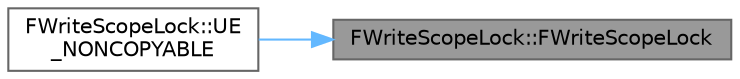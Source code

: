 digraph "FWriteScopeLock::FWriteScopeLock"
{
 // INTERACTIVE_SVG=YES
 // LATEX_PDF_SIZE
  bgcolor="transparent";
  edge [fontname=Helvetica,fontsize=10,labelfontname=Helvetica,labelfontsize=10];
  node [fontname=Helvetica,fontsize=10,shape=box,height=0.2,width=0.4];
  rankdir="RL";
  Node1 [id="Node000001",label="FWriteScopeLock::FWriteScopeLock",height=0.2,width=0.4,color="gray40", fillcolor="grey60", style="filled", fontcolor="black",tooltip=" "];
  Node1 -> Node2 [id="edge1_Node000001_Node000002",dir="back",color="steelblue1",style="solid",tooltip=" "];
  Node2 [id="Node000002",label="FWriteScopeLock::UE\l_NONCOPYABLE",height=0.2,width=0.4,color="grey40", fillcolor="white", style="filled",URL="$dd/d14/classFWriteScopeLock.html#a3281fb2bf5aab795e88d60c54e112e7d",tooltip=" "];
}
